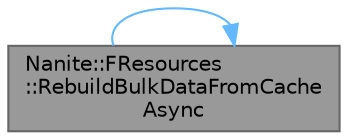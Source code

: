 digraph "Nanite::FResources::RebuildBulkDataFromCacheAsync"
{
 // INTERACTIVE_SVG=YES
 // LATEX_PDF_SIZE
  bgcolor="transparent";
  edge [fontname=Helvetica,fontsize=10,labelfontname=Helvetica,labelfontsize=10];
  node [fontname=Helvetica,fontsize=10,shape=box,height=0.2,width=0.4];
  rankdir="LR";
  Node1 [id="Node000001",label="Nanite::FResources\l::RebuildBulkDataFromCache\lAsync",height=0.2,width=0.4,color="gray40", fillcolor="grey60", style="filled", fontcolor="black",tooltip="Requests (or polls) an async operation that rebuilds the streaming bulk data from the cache."];
  Node1 -> Node1 [id="edge1_Node000001_Node000001",color="steelblue1",style="solid",tooltip=" "];
}
